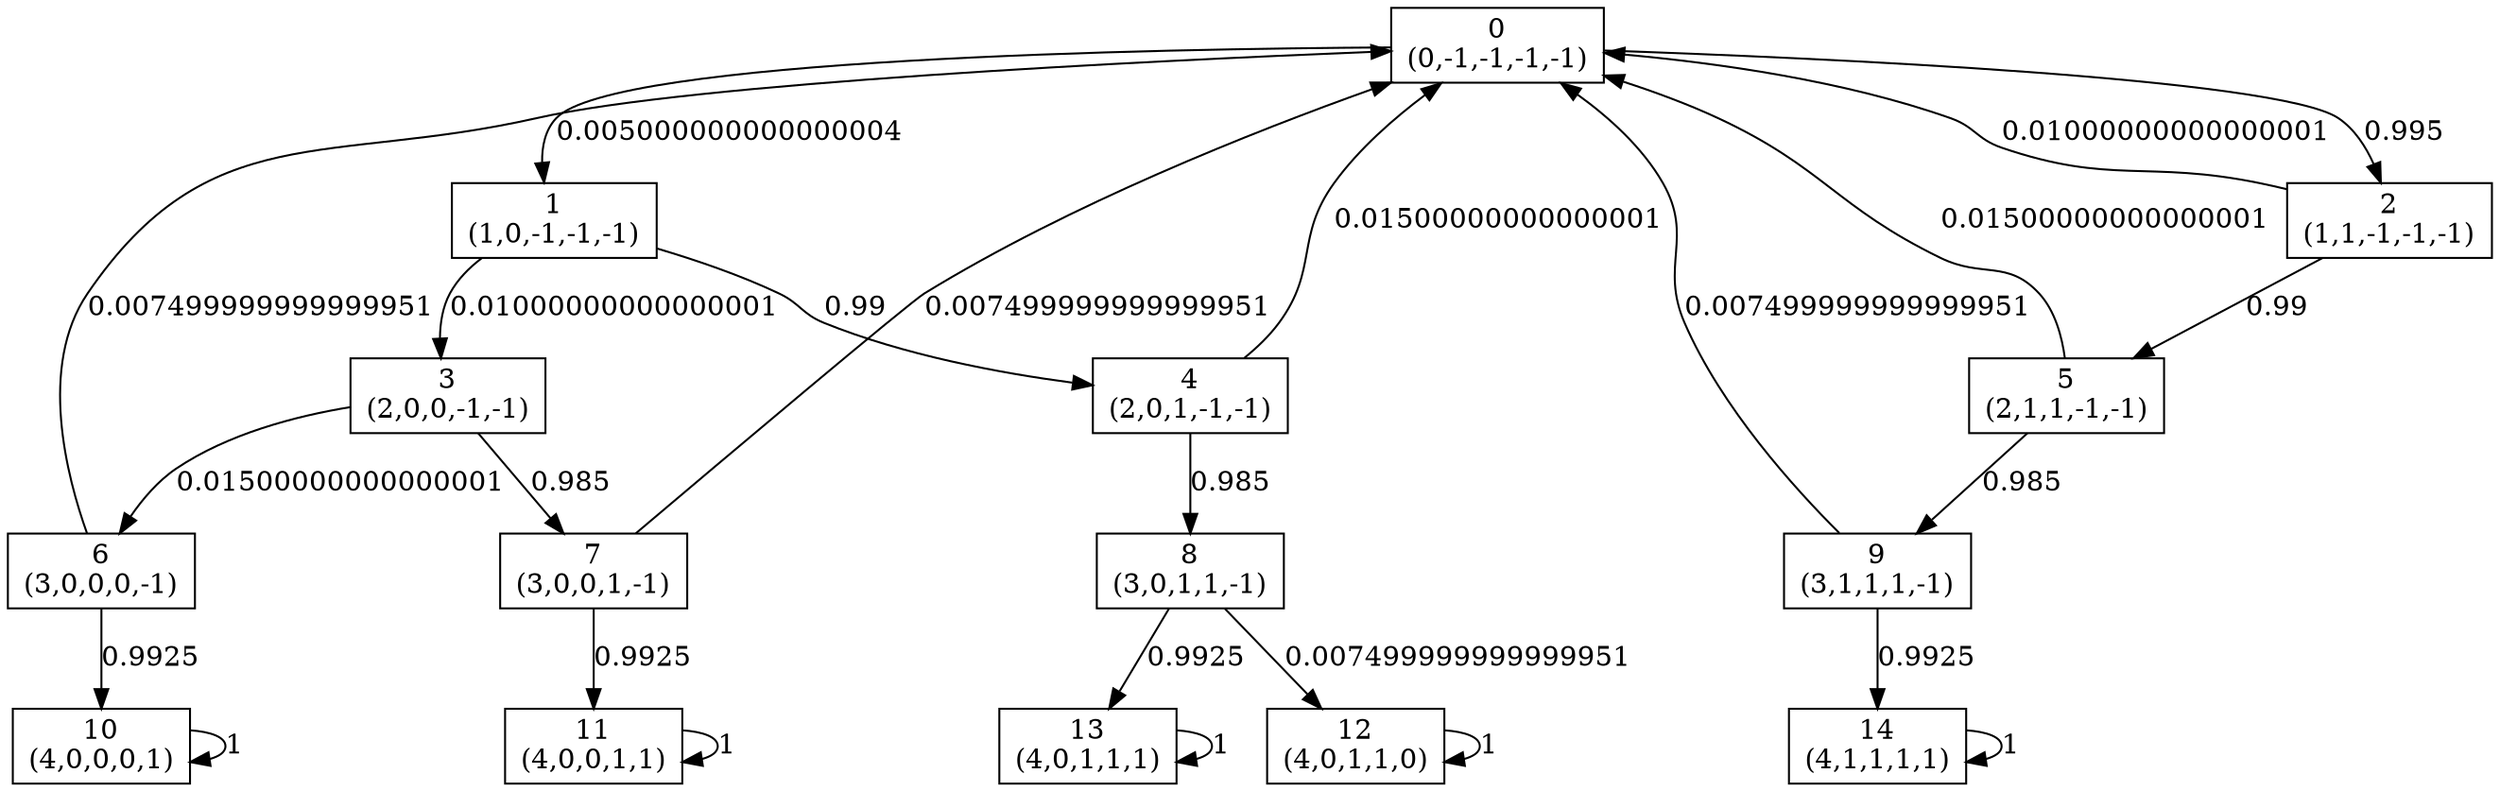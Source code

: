 digraph P {
node [shape=box];
0 -> 1 [ label="0.005000000000000004" ];
0 -> 2 [ label="0.995" ];
1 -> 3 [ label="0.01000000000000001" ];
1 -> 4 [ label="0.99" ];
2 -> 0 [ label="0.01000000000000001" ];
2 -> 5 [ label="0.99" ];
3 -> 6 [ label="0.01500000000000001" ];
3 -> 7 [ label="0.985" ];
4 -> 0 [ label="0.01500000000000001" ];
4 -> 8 [ label="0.985" ];
5 -> 0 [ label="0.01500000000000001" ];
5 -> 9 [ label="0.985" ];
6 -> 0 [ label="0.007499999999999951" ];
6 -> 10 [ label="0.9925" ];
7 -> 0 [ label="0.007499999999999951" ];
7 -> 11 [ label="0.9925" ];
8 -> 12 [ label="0.007499999999999951" ];
8 -> 13 [ label="0.9925" ];
9 -> 0 [ label="0.007499999999999951" ];
9 -> 14 [ label="0.9925" ];
10 -> 10 [ label="1" ];
11 -> 11 [ label="1" ];
12 -> 12 [ label="1" ];
13 -> 13 [ label="1" ];
14 -> 14 [ label="1" ];
0 [label="0\n(0,-1,-1,-1,-1)"];
1 [label="1\n(1,0,-1,-1,-1)"];
2 [label="2\n(1,1,-1,-1,-1)"];
3 [label="3\n(2,0,0,-1,-1)"];
4 [label="4\n(2,0,1,-1,-1)"];
5 [label="5\n(2,1,1,-1,-1)"];
6 [label="6\n(3,0,0,0,-1)"];
7 [label="7\n(3,0,0,1,-1)"];
8 [label="8\n(3,0,1,1,-1)"];
9 [label="9\n(3,1,1,1,-1)"];
10 [label="10\n(4,0,0,0,1)"];
11 [label="11\n(4,0,0,1,1)"];
12 [label="12\n(4,0,1,1,0)"];
13 [label="13\n(4,0,1,1,1)"];
14 [label="14\n(4,1,1,1,1)"];
}
